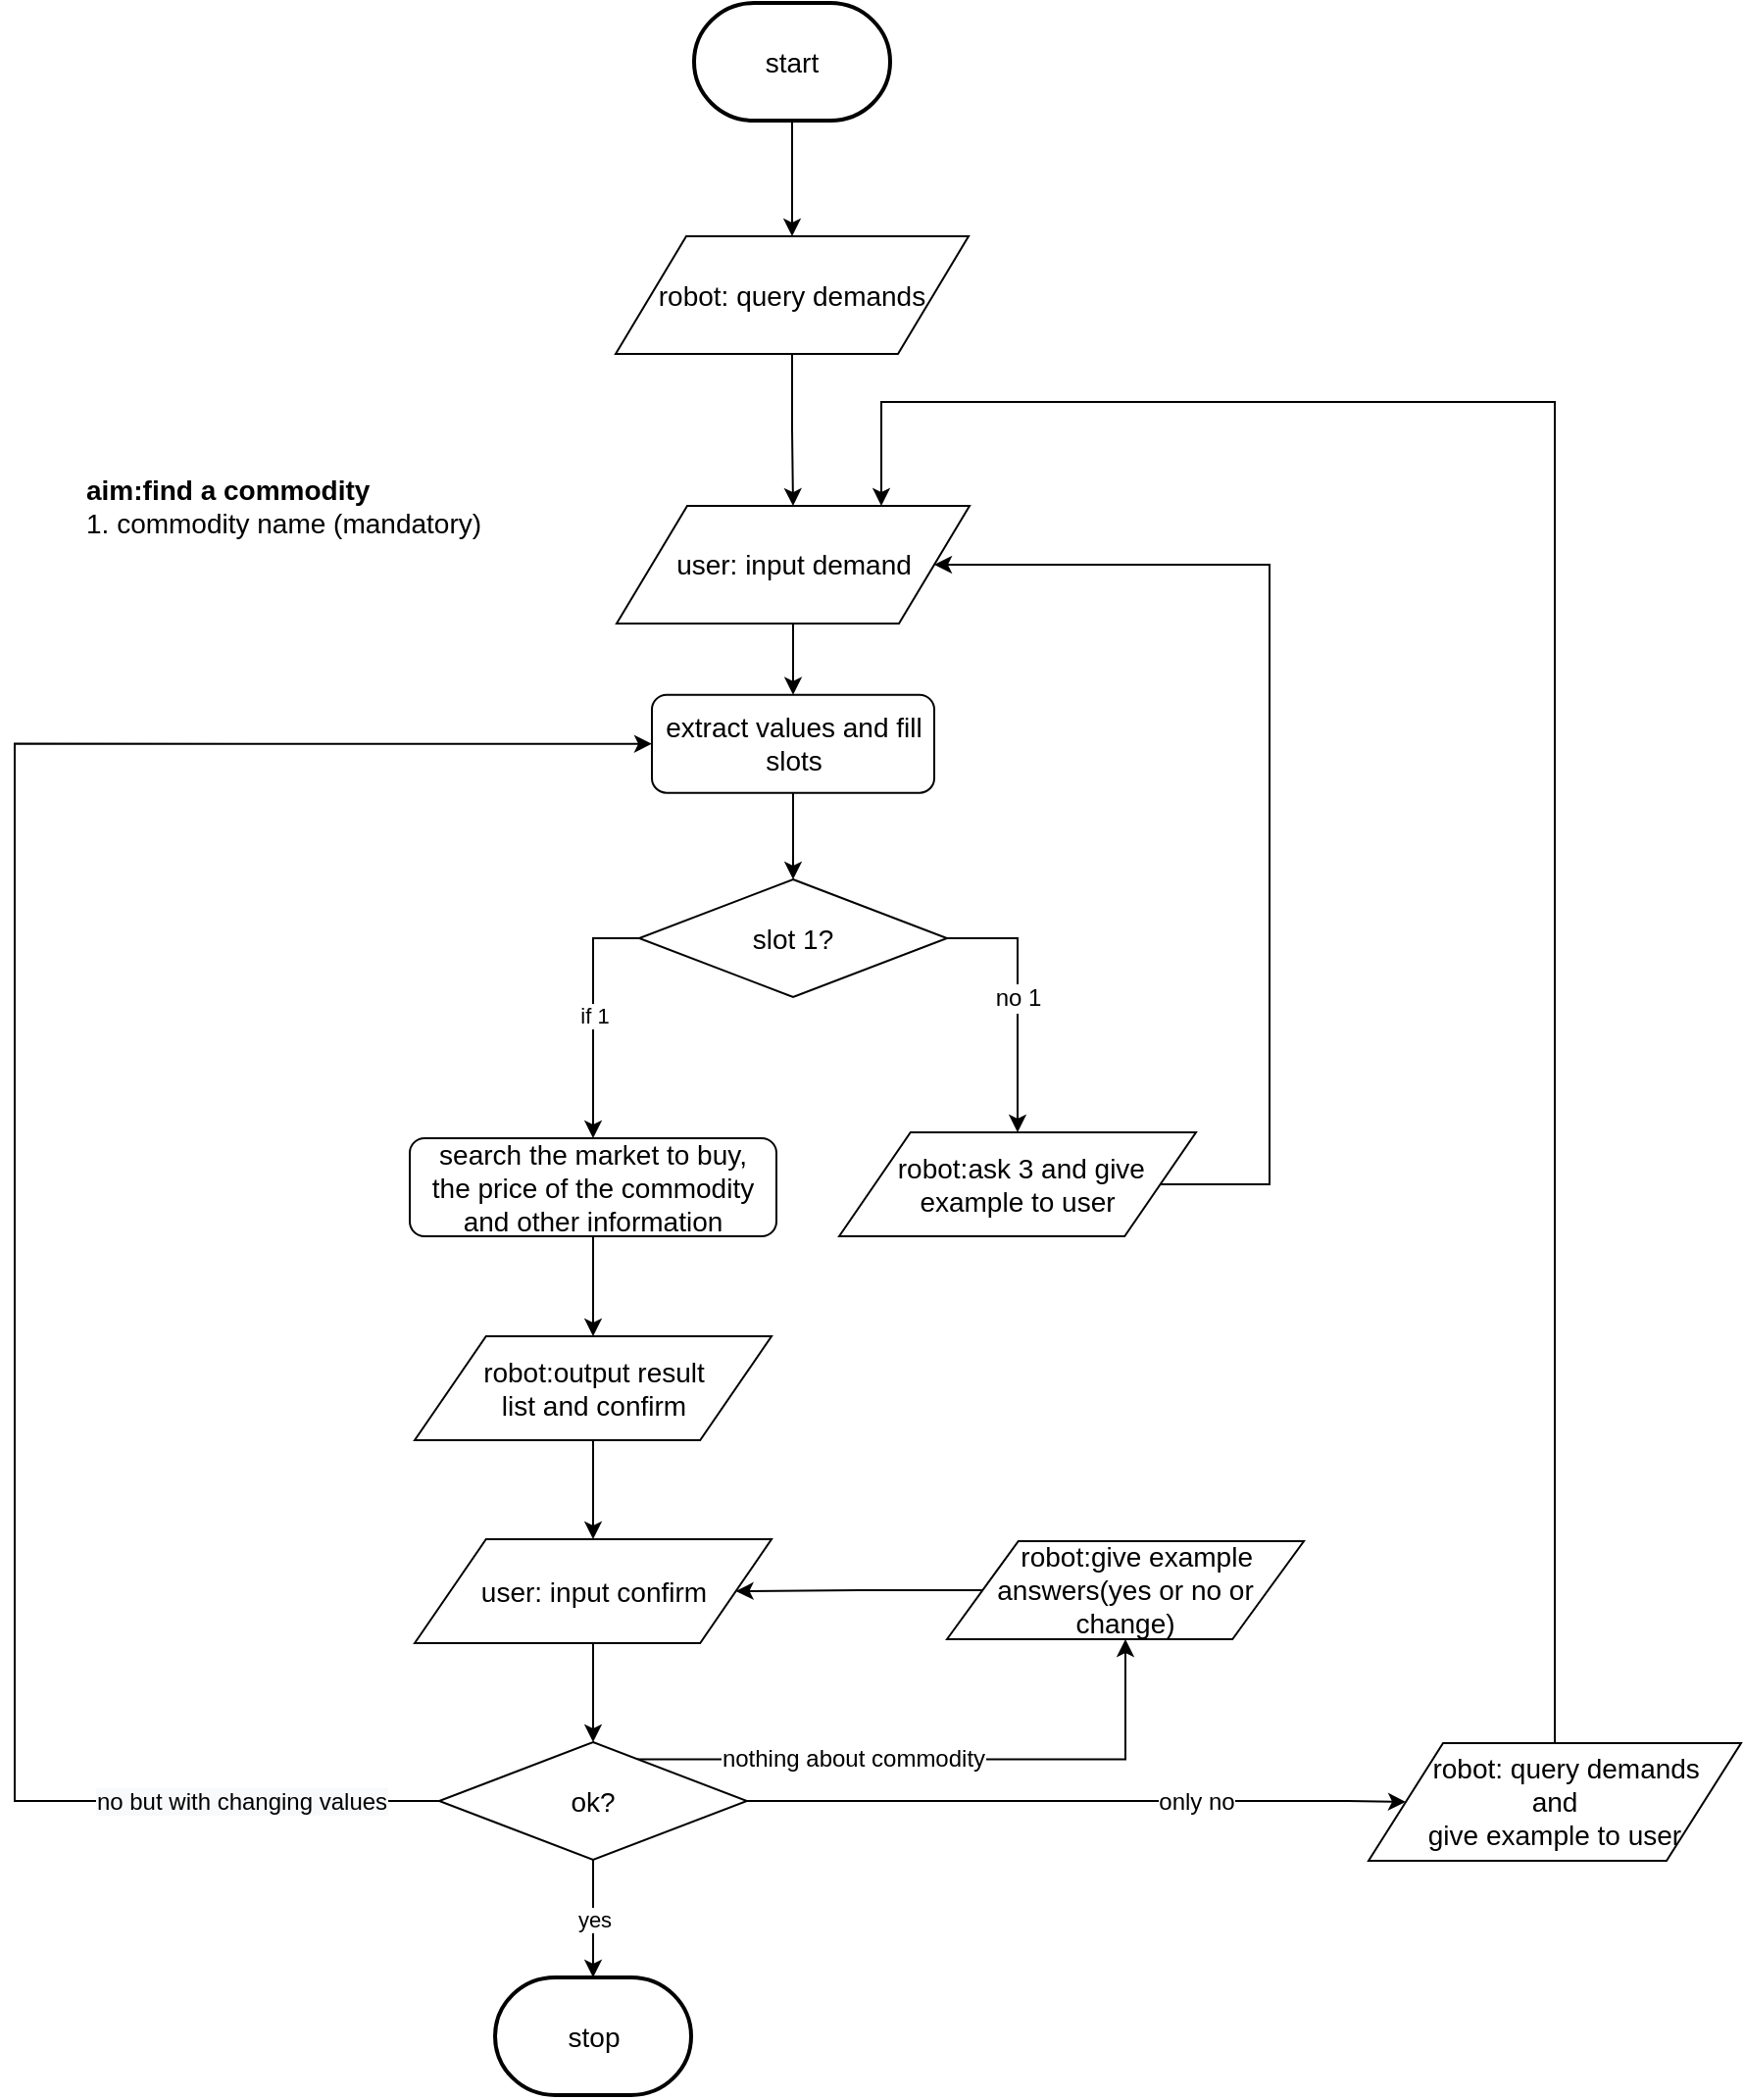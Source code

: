 <mxfile version="12.0.0" type="github" pages="1"><diagram id="qM217Te90TatpBVcW5O8" name="Page-1"><mxGraphModel dx="640" dy="1211" grid="1" gridSize="10" guides="1" tooltips="1" connect="1" arrows="1" fold="1" page="1" pageScale="1" pageWidth="1169" pageHeight="827" math="0" shadow="0"><root><mxCell id="0"/><mxCell id="1" parent="0"/><mxCell id="0c9b0clo_3y0Xpn7GnMf-1" value="&lt;font style=&quot;font-size: 14px&quot;&gt;&lt;b&gt;aim:find a commodity&lt;/b&gt;&lt;br&gt;1.&amp;nbsp;commodity&amp;nbsp;name (mandatory)&lt;br&gt;&lt;/font&gt;" style="text;html=1;strokeColor=none;fillColor=none;align=left;verticalAlign=middle;whiteSpace=wrap;rounded=0;" vertex="1" parent="1"><mxGeometry x="193.5" y="-561" width="211" height="60" as="geometry"/></mxCell><mxCell id="0c9b0clo_3y0Xpn7GnMf-2" style="edgeStyle=orthogonalEdgeStyle;rounded=0;orthogonalLoop=1;jettySize=auto;html=1;exitX=0.5;exitY=1;exitDx=0;exitDy=0;entryX=0.5;entryY=0;entryDx=0;entryDy=0;" edge="1" parent="1" source="0c9b0clo_3y0Xpn7GnMf-24" target="0c9b0clo_3y0Xpn7GnMf-30"><mxGeometry relative="1" as="geometry"><mxPoint x="556.5" y="-407.5" as="sourcePoint"/></mxGeometry></mxCell><mxCell id="0c9b0clo_3y0Xpn7GnMf-3" style="edgeStyle=orthogonalEdgeStyle;rounded=0;orthogonalLoop=1;jettySize=auto;html=1;exitX=1;exitY=0.5;exitDx=0;exitDy=0;entryX=0.5;entryY=0;entryDx=0;entryDy=0;" edge="1" parent="1" source="0c9b0clo_3y0Xpn7GnMf-6" target="0c9b0clo_3y0Xpn7GnMf-28"><mxGeometry relative="1" as="geometry"><mxPoint x="670" y="-210.5" as="targetPoint"/></mxGeometry></mxCell><mxCell id="0c9b0clo_3y0Xpn7GnMf-4" value="no 1" style="text;html=1;resizable=0;points=[];align=center;verticalAlign=middle;labelBackgroundColor=#ffffff;" vertex="1" connectable="0" parent="0c9b0clo_3y0Xpn7GnMf-3"><mxGeometry x="0.0" relative="1" as="geometry"><mxPoint y="-1" as="offset"/></mxGeometry></mxCell><mxCell id="0c9b0clo_3y0Xpn7GnMf-5" value="if 1" style="edgeStyle=orthogonalEdgeStyle;rounded=0;orthogonalLoop=1;jettySize=auto;html=1;exitX=0;exitY=0.5;exitDx=0;exitDy=0;" edge="1" parent="1" source="0c9b0clo_3y0Xpn7GnMf-6" target="0c9b0clo_3y0Xpn7GnMf-9"><mxGeometry relative="1" as="geometry"/></mxCell><mxCell id="0c9b0clo_3y0Xpn7GnMf-6" value="&lt;font style=&quot;font-size: 14px&quot;&gt;slot 1?&lt;br&gt;&lt;/font&gt;" style="rhombus;whiteSpace=wrap;html=1;" vertex="1" parent="1"><mxGeometry x="478" y="-340.5" width="157" height="60" as="geometry"/></mxCell><mxCell id="0c9b0clo_3y0Xpn7GnMf-7" style="edgeStyle=orthogonalEdgeStyle;rounded=0;orthogonalLoop=1;jettySize=auto;html=1;exitX=1;exitY=0.5;exitDx=0;exitDy=0;entryX=1;entryY=0.5;entryDx=0;entryDy=0;" edge="1" parent="1" source="0c9b0clo_3y0Xpn7GnMf-28" target="0c9b0clo_3y0Xpn7GnMf-24"><mxGeometry relative="1" as="geometry"><mxPoint x="983.5" y="-129.5" as="sourcePoint"/><mxPoint x="628.5" y="-432.5" as="targetPoint"/><Array as="points"><mxPoint x="799.5" y="-184.5"/><mxPoint x="799.5" y="-500.5"/></Array></mxGeometry></mxCell><mxCell id="0c9b0clo_3y0Xpn7GnMf-8" style="edgeStyle=orthogonalEdgeStyle;rounded=0;orthogonalLoop=1;jettySize=auto;html=1;exitX=0.5;exitY=1;exitDx=0;exitDy=0;entryX=0.5;entryY=0;entryDx=0;entryDy=0;" edge="1" parent="1" source="0c9b0clo_3y0Xpn7GnMf-9" target="0c9b0clo_3y0Xpn7GnMf-26"><mxGeometry relative="1" as="geometry"><mxPoint x="455" y="-93.5" as="targetPoint"/></mxGeometry></mxCell><mxCell id="0c9b0clo_3y0Xpn7GnMf-9" value="&lt;span style=&quot;font-size: 14px&quot;&gt;search the market to buy,&lt;br&gt;the price of the commodity and other information&lt;br&gt;&lt;/span&gt;" style="rounded=1;whiteSpace=wrap;html=1;" vertex="1" parent="1"><mxGeometry x="361" y="-208.5" width="187" height="50" as="geometry"/></mxCell><mxCell id="0c9b0clo_3y0Xpn7GnMf-10" style="edgeStyle=orthogonalEdgeStyle;rounded=0;orthogonalLoop=1;jettySize=auto;html=1;exitX=0.5;exitY=1;exitDx=0;exitDy=0;entryX=0.5;entryY=0;entryDx=0;entryDy=0;" edge="1" parent="1" source="0c9b0clo_3y0Xpn7GnMf-26" target="0c9b0clo_3y0Xpn7GnMf-27"><mxGeometry relative="1" as="geometry"><mxPoint x="455" y="-43.5" as="sourcePoint"/><mxPoint x="455" y="-0.5" as="targetPoint"/></mxGeometry></mxCell><mxCell id="0c9b0clo_3y0Xpn7GnMf-11" style="edgeStyle=orthogonalEdgeStyle;rounded=0;orthogonalLoop=1;jettySize=auto;html=1;entryX=0.5;entryY=0;entryDx=0;entryDy=0;exitX=0.5;exitY=1;exitDx=0;exitDy=0;" edge="1" parent="1" source="0c9b0clo_3y0Xpn7GnMf-27" target="0c9b0clo_3y0Xpn7GnMf-19"><mxGeometry relative="1" as="geometry"><mxPoint x="455" y="79.5" as="sourcePoint"/></mxGeometry></mxCell><mxCell id="0c9b0clo_3y0Xpn7GnMf-12" value="yes" style="edgeStyle=orthogonalEdgeStyle;rounded=0;orthogonalLoop=1;jettySize=auto;html=1;entryX=0.5;entryY=0;entryDx=0;entryDy=0;entryPerimeter=0;" edge="1" parent="1" source="0c9b0clo_3y0Xpn7GnMf-19" target="0c9b0clo_3y0Xpn7GnMf-25"><mxGeometry relative="1" as="geometry"><mxPoint x="454.5" y="226" as="targetPoint"/><Array as="points"><mxPoint x="454.5" y="185.5"/><mxPoint x="454.5" y="185.5"/></Array></mxGeometry></mxCell><mxCell id="0c9b0clo_3y0Xpn7GnMf-13" style="edgeStyle=orthogonalEdgeStyle;rounded=0;orthogonalLoop=1;jettySize=auto;html=1;exitX=0;exitY=0.5;exitDx=0;exitDy=0;entryX=0;entryY=0.5;entryDx=0;entryDy=0;" edge="1" parent="1" source="0c9b0clo_3y0Xpn7GnMf-19" target="0c9b0clo_3y0Xpn7GnMf-30"><mxGeometry relative="1" as="geometry"><Array as="points"><mxPoint x="159.5" y="129.5"/><mxPoint x="159.5" y="-409.5"/></Array></mxGeometry></mxCell><mxCell id="0c9b0clo_3y0Xpn7GnMf-14" value="&lt;span style=&quot;text-align: left ; background-color: rgb(248 , 249 , 250)&quot;&gt;no but with changing values&lt;/span&gt;" style="text;html=1;resizable=0;points=[];align=center;verticalAlign=middle;labelBackgroundColor=#ffffff;" vertex="1" connectable="0" parent="0c9b0clo_3y0Xpn7GnMf-13"><mxGeometry x="-0.763" relative="1" as="geometry"><mxPoint x="27" as="offset"/></mxGeometry></mxCell><mxCell id="0c9b0clo_3y0Xpn7GnMf-15" style="edgeStyle=orthogonalEdgeStyle;rounded=0;orthogonalLoop=1;jettySize=auto;html=1;exitX=1;exitY=0.5;exitDx=0;exitDy=0;entryX=0;entryY=0.5;entryDx=0;entryDy=0;" edge="1" parent="1" source="0c9b0clo_3y0Xpn7GnMf-19" target="0c9b0clo_3y0Xpn7GnMf-23"><mxGeometry relative="1" as="geometry"><Array as="points"><mxPoint x="839.5" y="129.5"/><mxPoint x="839.5" y="129.5"/></Array></mxGeometry></mxCell><mxCell id="0c9b0clo_3y0Xpn7GnMf-16" value="only no" style="text;html=1;resizable=0;points=[];align=center;verticalAlign=middle;labelBackgroundColor=#ffffff;" vertex="1" connectable="0" parent="0c9b0clo_3y0Xpn7GnMf-15"><mxGeometry x="-0.971" y="1" relative="1" as="geometry"><mxPoint x="224" y="1" as="offset"/></mxGeometry></mxCell><mxCell id="0c9b0clo_3y0Xpn7GnMf-17" style="edgeStyle=orthogonalEdgeStyle;rounded=0;orthogonalLoop=1;jettySize=auto;html=1;exitX=0.644;exitY=0.146;exitDx=0;exitDy=0;entryX=0.5;entryY=1;entryDx=0;entryDy=0;exitPerimeter=0;" edge="1" parent="1" source="0c9b0clo_3y0Xpn7GnMf-19" target="0c9b0clo_3y0Xpn7GnMf-32"><mxGeometry relative="1" as="geometry"/></mxCell><mxCell id="0c9b0clo_3y0Xpn7GnMf-18" value="nothing about commodity" style="text;html=1;resizable=0;points=[];align=center;verticalAlign=middle;labelBackgroundColor=#ffffff;" vertex="1" connectable="0" parent="0c9b0clo_3y0Xpn7GnMf-17"><mxGeometry x="-0.292" y="1" relative="1" as="geometry"><mxPoint as="offset"/></mxGeometry></mxCell><mxCell id="0c9b0clo_3y0Xpn7GnMf-19" value="&lt;font style=&quot;font-size: 14px&quot;&gt;ok?&lt;br&gt;&lt;/font&gt;" style="rhombus;whiteSpace=wrap;html=1;" vertex="1" parent="1"><mxGeometry x="376" y="99.5" width="157" height="60" as="geometry"/></mxCell><mxCell id="0c9b0clo_3y0Xpn7GnMf-34" style="edgeStyle=orthogonalEdgeStyle;rounded=0;orthogonalLoop=1;jettySize=auto;html=1;exitX=0.5;exitY=1;exitDx=0;exitDy=0;exitPerimeter=0;entryX=0.5;entryY=0;entryDx=0;entryDy=0;" edge="1" parent="1" source="0c9b0clo_3y0Xpn7GnMf-21" target="0c9b0clo_3y0Xpn7GnMf-33"><mxGeometry relative="1" as="geometry"/></mxCell><mxCell id="0c9b0clo_3y0Xpn7GnMf-21" value="&lt;span style=&quot;font-size: 14px&quot;&gt;start&lt;/span&gt;" style="strokeWidth=2;html=1;shape=mxgraph.flowchart.terminator;whiteSpace=wrap;" vertex="1" parent="1"><mxGeometry x="506" y="-787.481" width="100" height="60" as="geometry"/></mxCell><mxCell id="0c9b0clo_3y0Xpn7GnMf-22" style="edgeStyle=orthogonalEdgeStyle;rounded=0;orthogonalLoop=1;jettySize=auto;html=1;exitX=0.5;exitY=0;exitDx=0;exitDy=0;entryX=0.75;entryY=0;entryDx=0;entryDy=0;" edge="1" parent="1" source="0c9b0clo_3y0Xpn7GnMf-23" target="0c9b0clo_3y0Xpn7GnMf-24"><mxGeometry relative="1" as="geometry"><Array as="points"><mxPoint x="945" y="-584"/><mxPoint x="602" y="-584"/></Array></mxGeometry></mxCell><mxCell id="0c9b0clo_3y0Xpn7GnMf-23" value="&lt;span style=&quot;font-size: 14px ; white-space: normal&quot;&gt;&amp;nbsp; &amp;nbsp; robot: query demands&amp;nbsp;&lt;br&gt;and &lt;br&gt;give example to user&lt;/span&gt;" style="shape=parallelogram;perimeter=parallelogramPerimeter;whiteSpace=wrap;html=1;" vertex="1" parent="1"><mxGeometry x="850" y="100" width="190" height="60" as="geometry"/></mxCell><mxCell id="0c9b0clo_3y0Xpn7GnMf-24" value="&lt;span style=&quot;font-size: 14px ; white-space: normal&quot;&gt;user: input demand&lt;/span&gt;" style="shape=parallelogram;perimeter=parallelogramPerimeter;whiteSpace=wrap;html=1;" vertex="1" parent="1"><mxGeometry x="466.5" y="-531" width="180" height="60" as="geometry"/></mxCell><mxCell id="0c9b0clo_3y0Xpn7GnMf-25" value="&lt;font style=&quot;font-size: 14px&quot;&gt;stop&lt;/font&gt;" style="strokeWidth=2;html=1;shape=mxgraph.flowchart.terminator;whiteSpace=wrap;" vertex="1" parent="1"><mxGeometry x="404.5" y="219.5" width="100" height="60" as="geometry"/></mxCell><mxCell id="0c9b0clo_3y0Xpn7GnMf-26" value="&lt;span style=&quot;font-size: 14px&quot;&gt;robot:output result &lt;br&gt;list and confirm&lt;/span&gt;" style="shape=parallelogram;perimeter=parallelogramPerimeter;whiteSpace=wrap;html=1;" vertex="1" parent="1"><mxGeometry x="363.5" y="-107.5" width="182" height="53" as="geometry"/></mxCell><mxCell id="0c9b0clo_3y0Xpn7GnMf-27" value="&lt;span style=&quot;font-size: 14px&quot;&gt;user: input confirm&lt;/span&gt;" style="shape=parallelogram;perimeter=parallelogramPerimeter;whiteSpace=wrap;html=1;" vertex="1" parent="1"><mxGeometry x="363.5" y="-4" width="182" height="53" as="geometry"/></mxCell><mxCell id="0c9b0clo_3y0Xpn7GnMf-28" value="&lt;span style=&quot;font-size: 14px&quot;&gt;&amp;nbsp;robot:ask 3 and give example to user&lt;/span&gt;" style="shape=parallelogram;perimeter=parallelogramPerimeter;whiteSpace=wrap;html=1;" vertex="1" parent="1"><mxGeometry x="580" y="-211.5" width="182" height="53" as="geometry"/></mxCell><mxCell id="0c9b0clo_3y0Xpn7GnMf-29" style="edgeStyle=orthogonalEdgeStyle;rounded=0;orthogonalLoop=1;jettySize=auto;html=1;exitX=0.5;exitY=1;exitDx=0;exitDy=0;entryX=0.5;entryY=0;entryDx=0;entryDy=0;" edge="1" parent="1" source="0c9b0clo_3y0Xpn7GnMf-30" target="0c9b0clo_3y0Xpn7GnMf-6"><mxGeometry relative="1" as="geometry"/></mxCell><mxCell id="0c9b0clo_3y0Xpn7GnMf-30" value="&lt;font style=&quot;font-size: 14px&quot;&gt;extract values and fill slots&lt;/font&gt;" style="rounded=1;whiteSpace=wrap;html=1;" vertex="1" parent="1"><mxGeometry x="484.5" y="-434.657" width="144" height="50" as="geometry"/></mxCell><mxCell id="0c9b0clo_3y0Xpn7GnMf-31" style="edgeStyle=orthogonalEdgeStyle;rounded=0;orthogonalLoop=1;jettySize=auto;html=1;exitX=0;exitY=0.5;exitDx=0;exitDy=0;entryX=1;entryY=0.5;entryDx=0;entryDy=0;" edge="1" parent="1" source="0c9b0clo_3y0Xpn7GnMf-32" target="0c9b0clo_3y0Xpn7GnMf-27"><mxGeometry relative="1" as="geometry"/></mxCell><mxCell id="0c9b0clo_3y0Xpn7GnMf-32" value="&lt;span style=&quot;font-size: 14px&quot;&gt;&amp;nbsp; &amp;nbsp;robot:give example answers(yes or no or change)&lt;/span&gt;" style="shape=parallelogram;perimeter=parallelogramPerimeter;whiteSpace=wrap;html=1;" vertex="1" parent="1"><mxGeometry x="635" y="-3" width="182" height="50" as="geometry"/></mxCell><mxCell id="0c9b0clo_3y0Xpn7GnMf-35" style="edgeStyle=orthogonalEdgeStyle;rounded=0;orthogonalLoop=1;jettySize=auto;html=1;exitX=0.5;exitY=1;exitDx=0;exitDy=0;entryX=0.5;entryY=0;entryDx=0;entryDy=0;" edge="1" parent="1" source="0c9b0clo_3y0Xpn7GnMf-33" target="0c9b0clo_3y0Xpn7GnMf-24"><mxGeometry relative="1" as="geometry"/></mxCell><mxCell id="0c9b0clo_3y0Xpn7GnMf-33" value="&lt;span style=&quot;font-size: 14px ; white-space: normal&quot;&gt;robot: query demands&lt;/span&gt;" style="shape=parallelogram;perimeter=parallelogramPerimeter;whiteSpace=wrap;html=1;" vertex="1" parent="1"><mxGeometry x="466" y="-668.5" width="180" height="60" as="geometry"/></mxCell></root></mxGraphModel></diagram></mxfile>